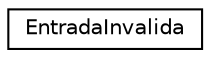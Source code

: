 digraph "Graphical Class Hierarchy"
{
 // LATEX_PDF_SIZE
  edge [fontname="Helvetica",fontsize="10",labelfontname="Helvetica",labelfontsize="10"];
  node [fontname="Helvetica",fontsize="10",shape=record];
  rankdir="LR";
  Node0 [label="EntradaInvalida",height=0.2,width=0.4,color="black", fillcolor="white", style="filled",URL="$structEntradaInvalida.html",tooltip="Exceção lançada para entrada inválida."];
}
